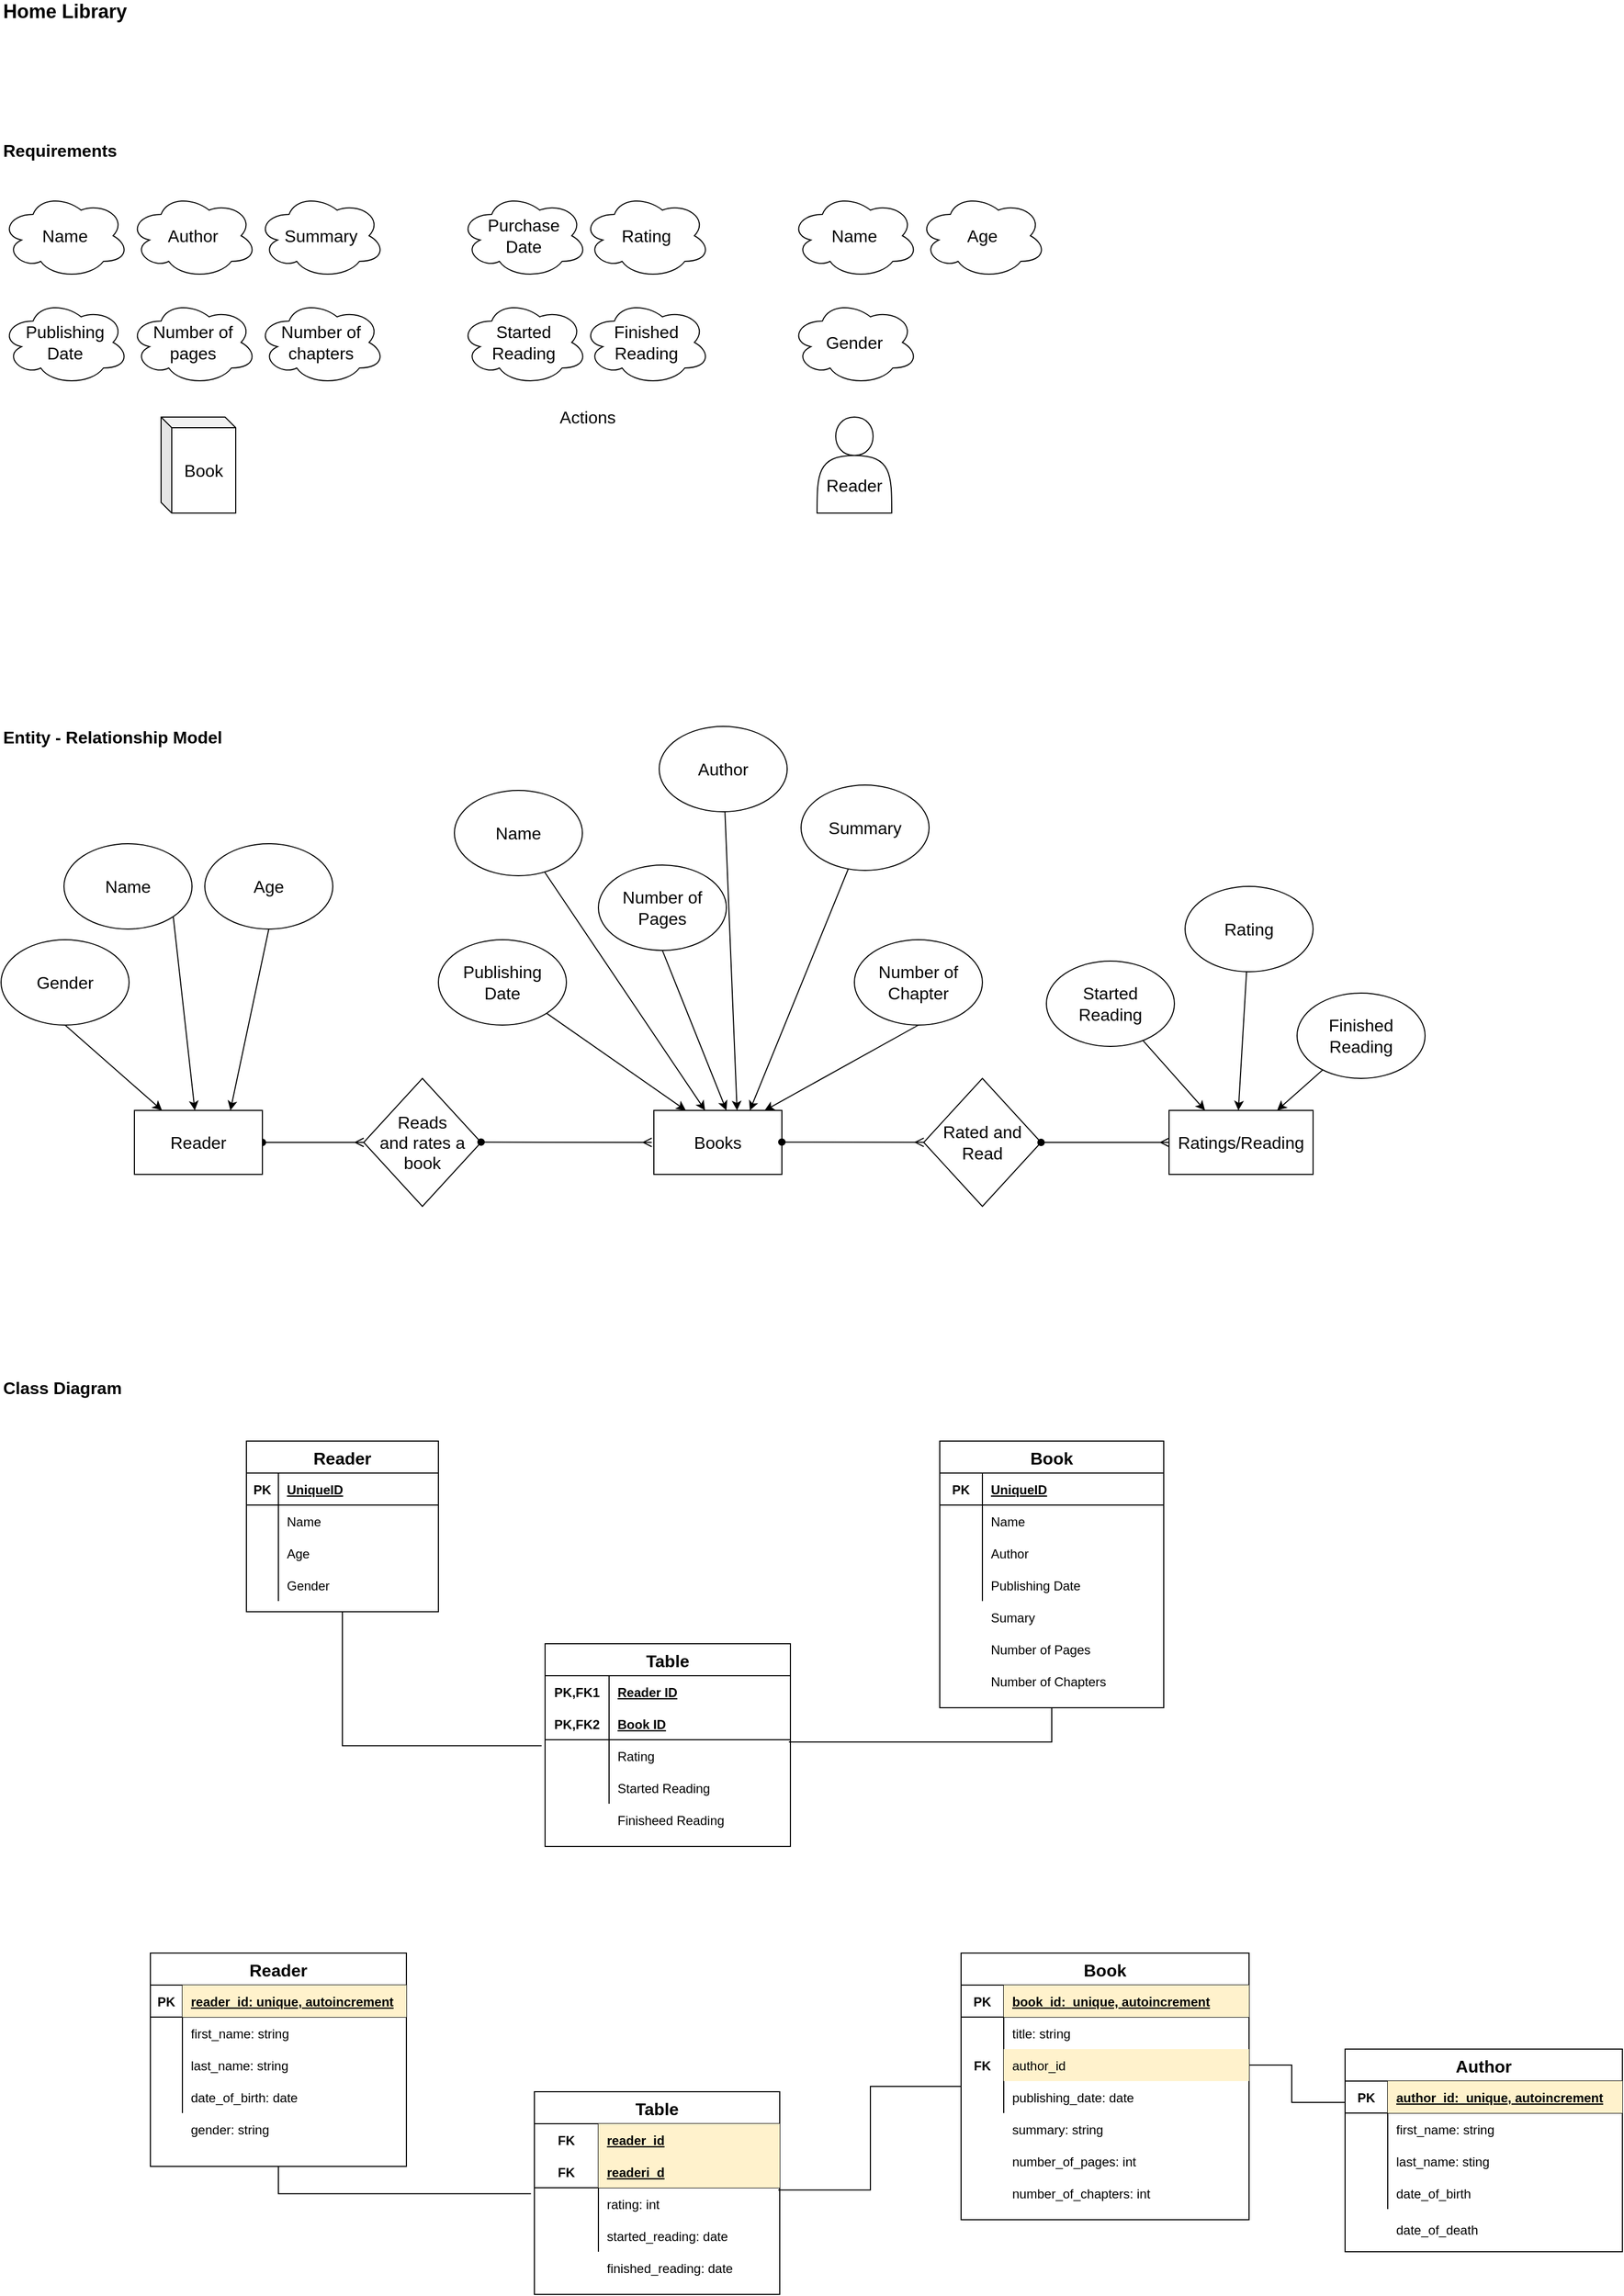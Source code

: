 <mxfile version="13.8.8" type="github">
  <diagram id="lw3_j7wf6DfLCtdXSwcF" name="Page-1">
    <mxGraphModel dx="2062" dy="1122" grid="1" gridSize="10" guides="1" tooltips="1" connect="1" arrows="1" fold="1" page="1" pageScale="1" pageWidth="827" pageHeight="1169" math="0" shadow="0">
      <root>
        <mxCell id="0" />
        <mxCell id="1" parent="0" />
        <mxCell id="b3z_TrKQlpET2KXninBQ-1" value="Requirements" style="text;html=1;strokeColor=none;fillColor=none;align=left;verticalAlign=middle;whiteSpace=wrap;rounded=0;fontSize=16;fontStyle=1" parent="1" vertex="1">
          <mxGeometry x="60" y="160" width="140" height="20" as="geometry" />
        </mxCell>
        <mxCell id="b3z_TrKQlpET2KXninBQ-3" value="Book" style="shape=cube;whiteSpace=wrap;html=1;boundedLbl=1;backgroundOutline=1;darkOpacity=0.05;darkOpacity2=0.1;fontSize=16;size=10;" parent="1" vertex="1">
          <mxGeometry x="210" y="420" width="70" height="90" as="geometry" />
        </mxCell>
        <mxCell id="b3z_TrKQlpET2KXninBQ-4" value="Name" style="ellipse;shape=cloud;whiteSpace=wrap;html=1;fontSize=16;" parent="1" vertex="1">
          <mxGeometry x="800" y="210" width="120" height="80" as="geometry" />
        </mxCell>
        <mxCell id="b3z_TrKQlpET2KXninBQ-5" value="Age" style="ellipse;shape=cloud;whiteSpace=wrap;html=1;fontSize=16;" parent="1" vertex="1">
          <mxGeometry x="920" y="210" width="120" height="80" as="geometry" />
        </mxCell>
        <mxCell id="b3z_TrKQlpET2KXninBQ-6" value="Gender" style="ellipse;shape=cloud;whiteSpace=wrap;html=1;fontSize=16;" parent="1" vertex="1">
          <mxGeometry x="800" y="310" width="120" height="80" as="geometry" />
        </mxCell>
        <mxCell id="b3z_TrKQlpET2KXninBQ-7" value="Name" style="ellipse;shape=cloud;whiteSpace=wrap;html=1;fontSize=16;" parent="1" vertex="1">
          <mxGeometry x="60" y="210" width="120" height="80" as="geometry" />
        </mxCell>
        <mxCell id="b3z_TrKQlpET2KXninBQ-8" value="Author" style="ellipse;shape=cloud;whiteSpace=wrap;html=1;fontSize=16;" parent="1" vertex="1">
          <mxGeometry x="180" y="210" width="120" height="80" as="geometry" />
        </mxCell>
        <mxCell id="b3z_TrKQlpET2KXninBQ-9" value="Summary" style="ellipse;shape=cloud;whiteSpace=wrap;html=1;fontSize=16;" parent="1" vertex="1">
          <mxGeometry x="300" y="210" width="120" height="80" as="geometry" />
        </mxCell>
        <mxCell id="b3z_TrKQlpET2KXninBQ-10" value="Number of pages" style="ellipse;shape=cloud;whiteSpace=wrap;html=1;fontSize=16;" parent="1" vertex="1">
          <mxGeometry x="180" y="310" width="120" height="80" as="geometry" />
        </mxCell>
        <mxCell id="b3z_TrKQlpET2KXninBQ-11" value="Number of chapters" style="ellipse;shape=cloud;whiteSpace=wrap;html=1;fontSize=16;" parent="1" vertex="1">
          <mxGeometry x="300" y="310" width="120" height="80" as="geometry" />
        </mxCell>
        <mxCell id="b3z_TrKQlpET2KXninBQ-12" value="Publishing&lt;br&gt;Date" style="ellipse;shape=cloud;whiteSpace=wrap;html=1;fontSize=16;" parent="1" vertex="1">
          <mxGeometry x="60" y="310" width="120" height="80" as="geometry" />
        </mxCell>
        <mxCell id="b3z_TrKQlpET2KXninBQ-13" value="Purchase&lt;br&gt;Date" style="ellipse;shape=cloud;whiteSpace=wrap;html=1;fontSize=16;" parent="1" vertex="1">
          <mxGeometry x="490" y="210" width="120" height="80" as="geometry" />
        </mxCell>
        <mxCell id="b3z_TrKQlpET2KXninBQ-14" value="Started&lt;br&gt;Reading" style="ellipse;shape=cloud;whiteSpace=wrap;html=1;fontSize=16;" parent="1" vertex="1">
          <mxGeometry x="490" y="310" width="120" height="80" as="geometry" />
        </mxCell>
        <mxCell id="b3z_TrKQlpET2KXninBQ-15" value="Finished&lt;br&gt;Reading" style="ellipse;shape=cloud;whiteSpace=wrap;html=1;fontSize=16;" parent="1" vertex="1">
          <mxGeometry x="605" y="310" width="120" height="80" as="geometry" />
        </mxCell>
        <mxCell id="b3z_TrKQlpET2KXninBQ-16" value="Home Library" style="text;html=1;strokeColor=none;fillColor=none;align=left;verticalAlign=middle;whiteSpace=wrap;rounded=0;fontSize=18;fontStyle=1" parent="1" vertex="1">
          <mxGeometry x="60" y="30" width="150" height="20" as="geometry" />
        </mxCell>
        <mxCell id="b3z_TrKQlpET2KXninBQ-19" value="Rating" style="ellipse;shape=cloud;whiteSpace=wrap;html=1;fontSize=16;" parent="1" vertex="1">
          <mxGeometry x="605" y="210" width="120" height="80" as="geometry" />
        </mxCell>
        <mxCell id="b3z_TrKQlpET2KXninBQ-22" value="&lt;br&gt;&lt;br&gt;Reader" style="shape=actor;whiteSpace=wrap;html=1;fontSize=16;align=center;" parent="1" vertex="1">
          <mxGeometry x="825" y="420" width="70" height="90" as="geometry" />
        </mxCell>
        <mxCell id="b3z_TrKQlpET2KXninBQ-24" value="Actions" style="text;html=1;strokeColor=none;fillColor=none;align=center;verticalAlign=middle;whiteSpace=wrap;rounded=0;fontSize=16;" parent="1" vertex="1">
          <mxGeometry x="590" y="410" width="40" height="20" as="geometry" />
        </mxCell>
        <mxCell id="b3z_TrKQlpET2KXninBQ-25" value="Entity - Relationship Model" style="text;html=1;strokeColor=none;fillColor=none;align=left;verticalAlign=middle;whiteSpace=wrap;rounded=0;fontSize=16;fontStyle=1" parent="1" vertex="1">
          <mxGeometry x="60" y="710" width="220" height="20" as="geometry" />
        </mxCell>
        <mxCell id="b3z_TrKQlpET2KXninBQ-27" value="Books&lt;span style=&quot;color: rgba(0 , 0 , 0 , 0) ; font-family: monospace ; font-size: 0px&quot;&gt;%3CmxGraphModel%3E%3Croot%3E%3CmxCell%20id%3D%220%22%2F%3E%3CmxCell%20id%3D%221%22%20parent%3D%220%22%2F%3E%3CmxCell%20id%3D%222%22%20value%3D%22Requirements%22%20style%3D%22text%3Bhtml%3D1%3BstrokeColor%3Dnone%3BfillColor%3Dnone%3Balign%3Dleft%3BverticalAlign%3Dmiddle%3BwhiteSpace%3Dwrap%3Brounded%3D0%3BfontSize%3D16%3BfontStyle%3D1%22%20vertex%3D%221%22%20parent%3D%221%22%3E%3CmxGeometry%20x%3D%2240%22%20y%3D%2290%22%20width%3D%22140%22%20height%3D%2220%22%20as%3D%22geometry%22%2F%3E%3C%2FmxCell%3E%3C%2Froot%3E%3C%2FmxGraphModel%3E&lt;/span&gt;" style="rounded=0;whiteSpace=wrap;html=1;fontSize=16;align=center;" parent="1" vertex="1">
          <mxGeometry x="672" y="1070" width="120" height="60" as="geometry" />
        </mxCell>
        <mxCell id="b3z_TrKQlpET2KXninBQ-28" value="Ratings/Reading" style="rounded=0;whiteSpace=wrap;html=1;fontSize=16;align=center;" parent="1" vertex="1">
          <mxGeometry x="1155" y="1070" width="135" height="60" as="geometry" />
        </mxCell>
        <mxCell id="b3z_TrKQlpET2KXninBQ-67" style="edgeStyle=none;rounded=0;orthogonalLoop=1;jettySize=auto;html=1;entryX=0;entryY=0.5;entryDx=0;entryDy=0;fontSize=16;startArrow=oval;startFill=1;endArrow=ERmany;endFill=0;" parent="1" source="b3z_TrKQlpET2KXninBQ-29" target="b3z_TrKQlpET2KXninBQ-45" edge="1">
          <mxGeometry relative="1" as="geometry" />
        </mxCell>
        <mxCell id="b3z_TrKQlpET2KXninBQ-29" value="Reader" style="rounded=0;whiteSpace=wrap;html=1;fontSize=16;align=center;" parent="1" vertex="1">
          <mxGeometry x="185" y="1070" width="120" height="60" as="geometry" />
        </mxCell>
        <mxCell id="b3z_TrKQlpET2KXninBQ-60" style="edgeStyle=none;rounded=0;orthogonalLoop=1;jettySize=auto;html=1;fontSize=16;" parent="1" source="b3z_TrKQlpET2KXninBQ-30" edge="1">
          <mxGeometry relative="1" as="geometry">
            <mxPoint x="720" y="1070" as="targetPoint" />
          </mxGeometry>
        </mxCell>
        <mxCell id="b3z_TrKQlpET2KXninBQ-30" value="Name" style="ellipse;whiteSpace=wrap;html=1;fontSize=16;align=center;" parent="1" vertex="1">
          <mxGeometry x="485" y="770" width="120" height="80" as="geometry" />
        </mxCell>
        <mxCell id="b3z_TrKQlpET2KXninBQ-61" style="edgeStyle=none;rounded=0;orthogonalLoop=1;jettySize=auto;html=1;fontSize=16;" parent="1" source="b3z_TrKQlpET2KXninBQ-31" edge="1">
          <mxGeometry relative="1" as="geometry">
            <mxPoint x="750" y="1070" as="targetPoint" />
          </mxGeometry>
        </mxCell>
        <mxCell id="b3z_TrKQlpET2KXninBQ-31" value="Author" style="ellipse;whiteSpace=wrap;html=1;fontSize=16;align=center;" parent="1" vertex="1">
          <mxGeometry x="677" y="710" width="120" height="80" as="geometry" />
        </mxCell>
        <mxCell id="b3z_TrKQlpET2KXninBQ-62" style="edgeStyle=none;rounded=0;orthogonalLoop=1;jettySize=auto;html=1;entryX=0.75;entryY=0;entryDx=0;entryDy=0;fontSize=16;" parent="1" source="b3z_TrKQlpET2KXninBQ-32" target="b3z_TrKQlpET2KXninBQ-27" edge="1">
          <mxGeometry relative="1" as="geometry" />
        </mxCell>
        <mxCell id="b3z_TrKQlpET2KXninBQ-32" value="Summary" style="ellipse;whiteSpace=wrap;html=1;fontSize=16;align=center;" parent="1" vertex="1">
          <mxGeometry x="810" y="765" width="120" height="80" as="geometry" />
        </mxCell>
        <mxCell id="b3z_TrKQlpET2KXninBQ-57" style="edgeStyle=none;rounded=0;orthogonalLoop=1;jettySize=auto;html=1;entryX=0.25;entryY=0;entryDx=0;entryDy=0;fontSize=16;" parent="1" source="b3z_TrKQlpET2KXninBQ-33" target="b3z_TrKQlpET2KXninBQ-27" edge="1">
          <mxGeometry relative="1" as="geometry" />
        </mxCell>
        <mxCell id="b3z_TrKQlpET2KXninBQ-33" value="Publishing&lt;br&gt;Date" style="ellipse;whiteSpace=wrap;html=1;fontSize=16;align=center;" parent="1" vertex="1">
          <mxGeometry x="470" y="910" width="120" height="80" as="geometry" />
        </mxCell>
        <mxCell id="b3z_TrKQlpET2KXninBQ-58" style="edgeStyle=none;rounded=0;orthogonalLoop=1;jettySize=auto;html=1;exitX=0.5;exitY=1;exitDx=0;exitDy=0;fontSize=16;" parent="1" source="b3z_TrKQlpET2KXninBQ-34" edge="1">
          <mxGeometry relative="1" as="geometry">
            <mxPoint x="740" y="1070" as="targetPoint" />
          </mxGeometry>
        </mxCell>
        <mxCell id="b3z_TrKQlpET2KXninBQ-34" value="Number of&lt;br&gt;Pages" style="ellipse;whiteSpace=wrap;html=1;fontSize=16;align=center;" parent="1" vertex="1">
          <mxGeometry x="620" y="840" width="120" height="80" as="geometry" />
        </mxCell>
        <mxCell id="b3z_TrKQlpET2KXninBQ-59" style="edgeStyle=none;rounded=0;orthogonalLoop=1;jettySize=auto;html=1;exitX=0.5;exitY=1;exitDx=0;exitDy=0;entryX=0.865;entryY=0.002;entryDx=0;entryDy=0;fontSize=16;entryPerimeter=0;" parent="1" source="b3z_TrKQlpET2KXninBQ-35" target="b3z_TrKQlpET2KXninBQ-27" edge="1">
          <mxGeometry relative="1" as="geometry" />
        </mxCell>
        <mxCell id="b3z_TrKQlpET2KXninBQ-35" value="Number of&lt;br&gt;Chapter" style="ellipse;whiteSpace=wrap;html=1;fontSize=16;align=center;" parent="1" vertex="1">
          <mxGeometry x="860" y="910" width="120" height="80" as="geometry" />
        </mxCell>
        <mxCell id="b3z_TrKQlpET2KXninBQ-65" style="edgeStyle=none;rounded=0;orthogonalLoop=1;jettySize=auto;html=1;fontSize=16;" parent="1" source="b3z_TrKQlpET2KXninBQ-37" edge="1">
          <mxGeometry relative="1" as="geometry">
            <mxPoint x="1220" y="1070" as="targetPoint" />
          </mxGeometry>
        </mxCell>
        <mxCell id="b3z_TrKQlpET2KXninBQ-37" value="Rating" style="ellipse;whiteSpace=wrap;html=1;fontSize=16;align=center;" parent="1" vertex="1">
          <mxGeometry x="1170" y="860" width="120" height="80" as="geometry" />
        </mxCell>
        <mxCell id="b3z_TrKQlpET2KXninBQ-63" style="edgeStyle=none;rounded=0;orthogonalLoop=1;jettySize=auto;html=1;entryX=0.25;entryY=0;entryDx=0;entryDy=0;fontSize=16;" parent="1" source="b3z_TrKQlpET2KXninBQ-38" target="b3z_TrKQlpET2KXninBQ-28" edge="1">
          <mxGeometry relative="1" as="geometry" />
        </mxCell>
        <mxCell id="b3z_TrKQlpET2KXninBQ-38" value="Started&lt;br&gt;Reading" style="ellipse;whiteSpace=wrap;html=1;fontSize=16;align=center;" parent="1" vertex="1">
          <mxGeometry x="1040" y="930" width="120" height="80" as="geometry" />
        </mxCell>
        <mxCell id="b3z_TrKQlpET2KXninBQ-40" value="Rated and Read" style="rhombus;whiteSpace=wrap;html=1;fontSize=16;align=center;" parent="1" vertex="1">
          <mxGeometry x="925" y="1040" width="110" height="120" as="geometry" />
        </mxCell>
        <mxCell id="b3z_TrKQlpET2KXninBQ-66" style="edgeStyle=none;rounded=0;orthogonalLoop=1;jettySize=auto;html=1;entryX=0.75;entryY=0;entryDx=0;entryDy=0;fontSize=16;" parent="1" source="b3z_TrKQlpET2KXninBQ-41" target="b3z_TrKQlpET2KXninBQ-28" edge="1">
          <mxGeometry relative="1" as="geometry" />
        </mxCell>
        <mxCell id="b3z_TrKQlpET2KXninBQ-41" value="Finished&lt;br&gt;Reading" style="ellipse;whiteSpace=wrap;html=1;fontSize=16;align=center;" parent="1" vertex="1">
          <mxGeometry x="1275" y="960" width="120" height="80" as="geometry" />
        </mxCell>
        <mxCell id="b3z_TrKQlpET2KXninBQ-53" style="rounded=0;orthogonalLoop=1;jettySize=auto;html=1;exitX=1;exitY=1;exitDx=0;exitDy=0;fontSize=16;" parent="1" source="b3z_TrKQlpET2KXninBQ-42" target="b3z_TrKQlpET2KXninBQ-29" edge="1">
          <mxGeometry relative="1" as="geometry" />
        </mxCell>
        <mxCell id="b3z_TrKQlpET2KXninBQ-42" value="Name" style="ellipse;whiteSpace=wrap;html=1;fontSize=16;align=center;" parent="1" vertex="1">
          <mxGeometry x="119" y="820" width="120" height="80" as="geometry" />
        </mxCell>
        <mxCell id="b3z_TrKQlpET2KXninBQ-56" style="edgeStyle=none;rounded=0;orthogonalLoop=1;jettySize=auto;html=1;exitX=0.5;exitY=1;exitDx=0;exitDy=0;entryX=0.75;entryY=0;entryDx=0;entryDy=0;fontSize=16;" parent="1" source="b3z_TrKQlpET2KXninBQ-43" target="b3z_TrKQlpET2KXninBQ-29" edge="1">
          <mxGeometry relative="1" as="geometry" />
        </mxCell>
        <mxCell id="b3z_TrKQlpET2KXninBQ-43" value="Age" style="ellipse;whiteSpace=wrap;html=1;fontSize=16;align=center;" parent="1" vertex="1">
          <mxGeometry x="251" y="820" width="120" height="80" as="geometry" />
        </mxCell>
        <mxCell id="b3z_TrKQlpET2KXninBQ-52" style="rounded=0;orthogonalLoop=1;jettySize=auto;html=1;exitX=0.5;exitY=1;exitDx=0;exitDy=0;fontSize=16;" parent="1" source="b3z_TrKQlpET2KXninBQ-44" target="b3z_TrKQlpET2KXninBQ-29" edge="1">
          <mxGeometry relative="1" as="geometry" />
        </mxCell>
        <mxCell id="b3z_TrKQlpET2KXninBQ-44" value="Gender" style="ellipse;whiteSpace=wrap;html=1;fontSize=16;align=center;" parent="1" vertex="1">
          <mxGeometry x="60" y="910" width="120" height="80" as="geometry" />
        </mxCell>
        <mxCell id="b3z_TrKQlpET2KXninBQ-45" value="Reads&lt;br&gt;and rates a&lt;br&gt;book" style="rhombus;whiteSpace=wrap;html=1;fontSize=16;align=center;" parent="1" vertex="1">
          <mxGeometry x="400" y="1040" width="110" height="120" as="geometry" />
        </mxCell>
        <mxCell id="b3z_TrKQlpET2KXninBQ-68" style="edgeStyle=none;rounded=0;orthogonalLoop=1;jettySize=auto;html=1;fontSize=16;startArrow=oval;startFill=1;endArrow=ERmany;endFill=0;" parent="1" edge="1">
          <mxGeometry relative="1" as="geometry">
            <mxPoint x="510" y="1099.71" as="sourcePoint" />
            <mxPoint x="670" y="1100" as="targetPoint" />
          </mxGeometry>
        </mxCell>
        <mxCell id="b3z_TrKQlpET2KXninBQ-69" style="edgeStyle=none;rounded=0;orthogonalLoop=1;jettySize=auto;html=1;fontSize=16;startArrow=oval;startFill=1;endArrow=ERmany;endFill=0;" parent="1" target="b3z_TrKQlpET2KXninBQ-40" edge="1">
          <mxGeometry relative="1" as="geometry">
            <mxPoint x="792" y="1099.71" as="sourcePoint" />
            <mxPoint x="887" y="1099.71" as="targetPoint" />
          </mxGeometry>
        </mxCell>
        <mxCell id="b3z_TrKQlpET2KXninBQ-70" style="edgeStyle=none;rounded=0;orthogonalLoop=1;jettySize=auto;html=1;fontSize=16;startArrow=oval;startFill=1;endArrow=ERmany;endFill=0;exitX=1;exitY=0.5;exitDx=0;exitDy=0;entryX=0;entryY=0.5;entryDx=0;entryDy=0;" parent="1" source="b3z_TrKQlpET2KXninBQ-40" target="b3z_TrKQlpET2KXninBQ-28" edge="1">
          <mxGeometry relative="1" as="geometry">
            <mxPoint x="802" y="1109.71" as="sourcePoint" />
            <mxPoint x="935.078" y="1109.915" as="targetPoint" />
          </mxGeometry>
        </mxCell>
        <mxCell id="b3z_TrKQlpET2KXninBQ-170" style="edgeStyle=orthogonalEdgeStyle;rounded=0;orthogonalLoop=1;jettySize=auto;html=1;entryX=-0.014;entryY=0.186;entryDx=0;entryDy=0;entryPerimeter=0;startArrow=none;startFill=0;endArrow=none;endFill=0;fontSize=16;" parent="1" source="b3z_TrKQlpET2KXninBQ-113" target="b3z_TrKQlpET2KXninBQ-146" edge="1">
          <mxGeometry relative="1" as="geometry" />
        </mxCell>
        <mxCell id="b3z_TrKQlpET2KXninBQ-113" value="Reader" style="shape=table;startSize=30;container=1;collapsible=1;childLayout=tableLayout;fixedRows=1;rowLines=0;fontStyle=1;align=center;resizeLast=1;fontSize=16;" parent="1" vertex="1">
          <mxGeometry x="290" y="1380" width="180" height="160" as="geometry" />
        </mxCell>
        <mxCell id="b3z_TrKQlpET2KXninBQ-114" value="" style="shape=partialRectangle;collapsible=0;dropTarget=0;pointerEvents=0;fillColor=none;top=0;left=0;bottom=1;right=0;points=[[0,0.5],[1,0.5]];portConstraint=eastwest;" parent="b3z_TrKQlpET2KXninBQ-113" vertex="1">
          <mxGeometry y="30" width="180" height="30" as="geometry" />
        </mxCell>
        <mxCell id="b3z_TrKQlpET2KXninBQ-115" value="PK" style="shape=partialRectangle;connectable=0;fillColor=none;top=0;left=0;bottom=0;right=0;fontStyle=1;overflow=hidden;" parent="b3z_TrKQlpET2KXninBQ-114" vertex="1">
          <mxGeometry width="30" height="30" as="geometry" />
        </mxCell>
        <mxCell id="b3z_TrKQlpET2KXninBQ-116" value="UniqueID" style="shape=partialRectangle;connectable=0;fillColor=none;top=0;left=0;bottom=0;right=0;align=left;spacingLeft=6;fontStyle=5;overflow=hidden;" parent="b3z_TrKQlpET2KXninBQ-114" vertex="1">
          <mxGeometry x="30" width="150" height="30" as="geometry" />
        </mxCell>
        <mxCell id="b3z_TrKQlpET2KXninBQ-117" value="" style="shape=partialRectangle;collapsible=0;dropTarget=0;pointerEvents=0;fillColor=none;top=0;left=0;bottom=0;right=0;points=[[0,0.5],[1,0.5]];portConstraint=eastwest;" parent="b3z_TrKQlpET2KXninBQ-113" vertex="1">
          <mxGeometry y="60" width="180" height="30" as="geometry" />
        </mxCell>
        <mxCell id="b3z_TrKQlpET2KXninBQ-118" value="" style="shape=partialRectangle;connectable=0;fillColor=none;top=0;left=0;bottom=0;right=0;editable=1;overflow=hidden;" parent="b3z_TrKQlpET2KXninBQ-117" vertex="1">
          <mxGeometry width="30" height="30" as="geometry" />
        </mxCell>
        <mxCell id="b3z_TrKQlpET2KXninBQ-119" value="Name" style="shape=partialRectangle;connectable=0;fillColor=none;top=0;left=0;bottom=0;right=0;align=left;spacingLeft=6;overflow=hidden;" parent="b3z_TrKQlpET2KXninBQ-117" vertex="1">
          <mxGeometry x="30" width="150" height="30" as="geometry" />
        </mxCell>
        <mxCell id="b3z_TrKQlpET2KXninBQ-120" value="" style="shape=partialRectangle;collapsible=0;dropTarget=0;pointerEvents=0;fillColor=none;top=0;left=0;bottom=0;right=0;points=[[0,0.5],[1,0.5]];portConstraint=eastwest;" parent="b3z_TrKQlpET2KXninBQ-113" vertex="1">
          <mxGeometry y="90" width="180" height="30" as="geometry" />
        </mxCell>
        <mxCell id="b3z_TrKQlpET2KXninBQ-121" value="" style="shape=partialRectangle;connectable=0;fillColor=none;top=0;left=0;bottom=0;right=0;editable=1;overflow=hidden;" parent="b3z_TrKQlpET2KXninBQ-120" vertex="1">
          <mxGeometry width="30" height="30" as="geometry" />
        </mxCell>
        <mxCell id="b3z_TrKQlpET2KXninBQ-122" value="Age" style="shape=partialRectangle;connectable=0;fillColor=none;top=0;left=0;bottom=0;right=0;align=left;spacingLeft=6;overflow=hidden;" parent="b3z_TrKQlpET2KXninBQ-120" vertex="1">
          <mxGeometry x="30" width="150" height="30" as="geometry" />
        </mxCell>
        <mxCell id="b3z_TrKQlpET2KXninBQ-123" value="" style="shape=partialRectangle;collapsible=0;dropTarget=0;pointerEvents=0;fillColor=none;top=0;left=0;bottom=0;right=0;points=[[0,0.5],[1,0.5]];portConstraint=eastwest;" parent="b3z_TrKQlpET2KXninBQ-113" vertex="1">
          <mxGeometry y="120" width="180" height="30" as="geometry" />
        </mxCell>
        <mxCell id="b3z_TrKQlpET2KXninBQ-124" value="" style="shape=partialRectangle;connectable=0;fillColor=none;top=0;left=0;bottom=0;right=0;editable=1;overflow=hidden;" parent="b3z_TrKQlpET2KXninBQ-123" vertex="1">
          <mxGeometry width="30" height="30" as="geometry" />
        </mxCell>
        <mxCell id="b3z_TrKQlpET2KXninBQ-125" value="Gender" style="shape=partialRectangle;connectable=0;fillColor=none;top=0;left=0;bottom=0;right=0;align=left;spacingLeft=6;overflow=hidden;" parent="b3z_TrKQlpET2KXninBQ-123" vertex="1">
          <mxGeometry x="30" width="150" height="30" as="geometry" />
        </mxCell>
        <mxCell id="b3z_TrKQlpET2KXninBQ-171" style="edgeStyle=orthogonalEdgeStyle;rounded=0;orthogonalLoop=1;jettySize=auto;html=1;entryX=0.994;entryY=0.071;entryDx=0;entryDy=0;entryPerimeter=0;startArrow=none;startFill=0;endArrow=none;endFill=0;fontSize=16;" parent="1" source="b3z_TrKQlpET2KXninBQ-126" target="b3z_TrKQlpET2KXninBQ-146" edge="1">
          <mxGeometry relative="1" as="geometry" />
        </mxCell>
        <mxCell id="b3z_TrKQlpET2KXninBQ-126" value="Book" style="shape=table;startSize=30;container=1;collapsible=1;childLayout=tableLayout;fixedRows=1;rowLines=0;fontStyle=1;align=center;resizeLast=1;fontSize=16;" parent="1" vertex="1">
          <mxGeometry x="940" y="1380" width="210" height="250" as="geometry" />
        </mxCell>
        <mxCell id="b3z_TrKQlpET2KXninBQ-127" value="" style="shape=partialRectangle;collapsible=0;dropTarget=0;pointerEvents=0;fillColor=none;top=0;left=0;bottom=1;right=0;points=[[0,0.5],[1,0.5]];portConstraint=eastwest;" parent="b3z_TrKQlpET2KXninBQ-126" vertex="1">
          <mxGeometry y="30" width="210" height="30" as="geometry" />
        </mxCell>
        <mxCell id="b3z_TrKQlpET2KXninBQ-128" value="PK" style="shape=partialRectangle;connectable=0;fillColor=none;top=0;left=0;bottom=0;right=0;fontStyle=1;overflow=hidden;" parent="b3z_TrKQlpET2KXninBQ-127" vertex="1">
          <mxGeometry width="40" height="30" as="geometry" />
        </mxCell>
        <mxCell id="b3z_TrKQlpET2KXninBQ-129" value="UniqueID" style="shape=partialRectangle;connectable=0;fillColor=none;top=0;left=0;bottom=0;right=0;align=left;spacingLeft=6;fontStyle=5;overflow=hidden;" parent="b3z_TrKQlpET2KXninBQ-127" vertex="1">
          <mxGeometry x="40" width="170" height="30" as="geometry" />
        </mxCell>
        <mxCell id="b3z_TrKQlpET2KXninBQ-130" value="" style="shape=partialRectangle;collapsible=0;dropTarget=0;pointerEvents=0;fillColor=none;top=0;left=0;bottom=0;right=0;points=[[0,0.5],[1,0.5]];portConstraint=eastwest;" parent="b3z_TrKQlpET2KXninBQ-126" vertex="1">
          <mxGeometry y="60" width="210" height="30" as="geometry" />
        </mxCell>
        <mxCell id="b3z_TrKQlpET2KXninBQ-131" value="" style="shape=partialRectangle;connectable=0;fillColor=none;top=0;left=0;bottom=0;right=0;editable=1;overflow=hidden;" parent="b3z_TrKQlpET2KXninBQ-130" vertex="1">
          <mxGeometry width="40" height="30" as="geometry" />
        </mxCell>
        <mxCell id="b3z_TrKQlpET2KXninBQ-132" value="Name" style="shape=partialRectangle;connectable=0;fillColor=none;top=0;left=0;bottom=0;right=0;align=left;spacingLeft=6;overflow=hidden;" parent="b3z_TrKQlpET2KXninBQ-130" vertex="1">
          <mxGeometry x="40" width="170" height="30" as="geometry" />
        </mxCell>
        <mxCell id="b3z_TrKQlpET2KXninBQ-133" value="" style="shape=partialRectangle;collapsible=0;dropTarget=0;pointerEvents=0;fillColor=none;top=0;left=0;bottom=0;right=0;points=[[0,0.5],[1,0.5]];portConstraint=eastwest;" parent="b3z_TrKQlpET2KXninBQ-126" vertex="1">
          <mxGeometry y="90" width="210" height="30" as="geometry" />
        </mxCell>
        <mxCell id="b3z_TrKQlpET2KXninBQ-134" value="" style="shape=partialRectangle;connectable=0;fillColor=none;top=0;left=0;bottom=0;right=0;editable=1;overflow=hidden;" parent="b3z_TrKQlpET2KXninBQ-133" vertex="1">
          <mxGeometry width="40" height="30" as="geometry" />
        </mxCell>
        <mxCell id="b3z_TrKQlpET2KXninBQ-135" value="Author" style="shape=partialRectangle;connectable=0;fillColor=none;top=0;left=0;bottom=0;right=0;align=left;spacingLeft=6;overflow=hidden;" parent="b3z_TrKQlpET2KXninBQ-133" vertex="1">
          <mxGeometry x="40" width="170" height="30" as="geometry" />
        </mxCell>
        <mxCell id="b3z_TrKQlpET2KXninBQ-136" value="" style="shape=partialRectangle;collapsible=0;dropTarget=0;pointerEvents=0;fillColor=none;top=0;left=0;bottom=0;right=0;points=[[0,0.5],[1,0.5]];portConstraint=eastwest;" parent="b3z_TrKQlpET2KXninBQ-126" vertex="1">
          <mxGeometry y="120" width="210" height="30" as="geometry" />
        </mxCell>
        <mxCell id="b3z_TrKQlpET2KXninBQ-137" value="" style="shape=partialRectangle;connectable=0;fillColor=none;top=0;left=0;bottom=0;right=0;editable=1;overflow=hidden;" parent="b3z_TrKQlpET2KXninBQ-136" vertex="1">
          <mxGeometry width="40" height="30" as="geometry" />
        </mxCell>
        <mxCell id="b3z_TrKQlpET2KXninBQ-138" value="Publishing Date" style="shape=partialRectangle;connectable=0;fillColor=none;top=0;left=0;bottom=0;right=0;align=left;spacingLeft=6;overflow=hidden;" parent="b3z_TrKQlpET2KXninBQ-136" vertex="1">
          <mxGeometry x="40" width="170" height="30" as="geometry" />
        </mxCell>
        <mxCell id="b3z_TrKQlpET2KXninBQ-139" value="Table" style="shape=table;startSize=30;container=1;collapsible=1;childLayout=tableLayout;fixedRows=1;rowLines=0;fontStyle=1;align=center;resizeLast=1;fontSize=16;" parent="1" vertex="1">
          <mxGeometry x="570" y="1570" width="230" height="190" as="geometry" />
        </mxCell>
        <mxCell id="b3z_TrKQlpET2KXninBQ-140" value="" style="shape=partialRectangle;collapsible=0;dropTarget=0;pointerEvents=0;fillColor=none;top=0;left=0;bottom=0;right=0;points=[[0,0.5],[1,0.5]];portConstraint=eastwest;" parent="b3z_TrKQlpET2KXninBQ-139" vertex="1">
          <mxGeometry y="30" width="230" height="30" as="geometry" />
        </mxCell>
        <mxCell id="b3z_TrKQlpET2KXninBQ-141" value="PK,FK1" style="shape=partialRectangle;connectable=0;fillColor=none;top=0;left=0;bottom=0;right=0;fontStyle=1;overflow=hidden;" parent="b3z_TrKQlpET2KXninBQ-140" vertex="1">
          <mxGeometry width="60" height="30" as="geometry" />
        </mxCell>
        <mxCell id="b3z_TrKQlpET2KXninBQ-142" value="Reader ID" style="shape=partialRectangle;connectable=0;fillColor=none;top=0;left=0;bottom=0;right=0;align=left;spacingLeft=6;fontStyle=5;overflow=hidden;" parent="b3z_TrKQlpET2KXninBQ-140" vertex="1">
          <mxGeometry x="60" width="170" height="30" as="geometry" />
        </mxCell>
        <mxCell id="b3z_TrKQlpET2KXninBQ-143" value="" style="shape=partialRectangle;collapsible=0;dropTarget=0;pointerEvents=0;fillColor=none;top=0;left=0;bottom=1;right=0;points=[[0,0.5],[1,0.5]];portConstraint=eastwest;" parent="b3z_TrKQlpET2KXninBQ-139" vertex="1">
          <mxGeometry y="60" width="230" height="30" as="geometry" />
        </mxCell>
        <mxCell id="b3z_TrKQlpET2KXninBQ-144" value="PK,FK2" style="shape=partialRectangle;connectable=0;fillColor=none;top=0;left=0;bottom=0;right=0;fontStyle=1;overflow=hidden;" parent="b3z_TrKQlpET2KXninBQ-143" vertex="1">
          <mxGeometry width="60" height="30" as="geometry" />
        </mxCell>
        <mxCell id="b3z_TrKQlpET2KXninBQ-145" value="Book ID" style="shape=partialRectangle;connectable=0;fillColor=none;top=0;left=0;bottom=0;right=0;align=left;spacingLeft=6;fontStyle=5;overflow=hidden;" parent="b3z_TrKQlpET2KXninBQ-143" vertex="1">
          <mxGeometry x="60" width="170" height="30" as="geometry" />
        </mxCell>
        <mxCell id="b3z_TrKQlpET2KXninBQ-146" value="" style="shape=partialRectangle;collapsible=0;dropTarget=0;pointerEvents=0;fillColor=none;top=0;left=0;bottom=0;right=0;points=[[0,0.5],[1,0.5]];portConstraint=eastwest;" parent="b3z_TrKQlpET2KXninBQ-139" vertex="1">
          <mxGeometry y="90" width="230" height="30" as="geometry" />
        </mxCell>
        <mxCell id="b3z_TrKQlpET2KXninBQ-147" value="" style="shape=partialRectangle;connectable=0;fillColor=none;top=0;left=0;bottom=0;right=0;editable=1;overflow=hidden;" parent="b3z_TrKQlpET2KXninBQ-146" vertex="1">
          <mxGeometry width="60" height="30" as="geometry" />
        </mxCell>
        <mxCell id="b3z_TrKQlpET2KXninBQ-148" value="Rating" style="shape=partialRectangle;connectable=0;fillColor=none;top=0;left=0;bottom=0;right=0;align=left;spacingLeft=6;overflow=hidden;" parent="b3z_TrKQlpET2KXninBQ-146" vertex="1">
          <mxGeometry x="60" width="170" height="30" as="geometry" />
        </mxCell>
        <mxCell id="b3z_TrKQlpET2KXninBQ-149" value="" style="shape=partialRectangle;collapsible=0;dropTarget=0;pointerEvents=0;fillColor=none;top=0;left=0;bottom=0;right=0;points=[[0,0.5],[1,0.5]];portConstraint=eastwest;" parent="b3z_TrKQlpET2KXninBQ-139" vertex="1">
          <mxGeometry y="120" width="230" height="30" as="geometry" />
        </mxCell>
        <mxCell id="b3z_TrKQlpET2KXninBQ-150" value="" style="shape=partialRectangle;connectable=0;fillColor=none;top=0;left=0;bottom=0;right=0;editable=1;overflow=hidden;" parent="b3z_TrKQlpET2KXninBQ-149" vertex="1">
          <mxGeometry width="60" height="30" as="geometry" />
        </mxCell>
        <mxCell id="b3z_TrKQlpET2KXninBQ-151" value="Started Reading" style="shape=partialRectangle;connectable=0;fillColor=none;top=0;left=0;bottom=0;right=0;align=left;spacingLeft=6;overflow=hidden;" parent="b3z_TrKQlpET2KXninBQ-149" vertex="1">
          <mxGeometry x="60" width="170" height="30" as="geometry" />
        </mxCell>
        <mxCell id="b3z_TrKQlpET2KXninBQ-165" value="Sumary" style="shape=partialRectangle;connectable=0;fillColor=none;top=0;left=0;bottom=0;right=0;align=left;spacingLeft=6;overflow=hidden;" parent="1" vertex="1">
          <mxGeometry x="980" y="1530" width="140" height="30" as="geometry" />
        </mxCell>
        <mxCell id="b3z_TrKQlpET2KXninBQ-166" value="Number of Pages" style="shape=partialRectangle;connectable=0;fillColor=none;top=0;left=0;bottom=0;right=0;align=left;spacingLeft=6;overflow=hidden;" parent="1" vertex="1">
          <mxGeometry x="980" y="1560" width="140" height="30" as="geometry" />
        </mxCell>
        <mxCell id="b3z_TrKQlpET2KXninBQ-167" value="Number of Chapters" style="shape=partialRectangle;connectable=0;fillColor=none;top=0;left=0;bottom=0;right=0;align=left;spacingLeft=6;overflow=hidden;" parent="1" vertex="1">
          <mxGeometry x="980" y="1590" width="140" height="30" as="geometry" />
        </mxCell>
        <mxCell id="b3z_TrKQlpET2KXninBQ-168" value="Finisheed Reading" style="shape=partialRectangle;connectable=0;fillColor=none;top=0;left=0;bottom=0;right=0;align=left;spacingLeft=6;overflow=hidden;" parent="1" vertex="1">
          <mxGeometry x="630" y="1720" width="170" height="30" as="geometry" />
        </mxCell>
        <mxCell id="b3z_TrKQlpET2KXninBQ-172" value="Class Diagram" style="text;html=1;strokeColor=none;fillColor=none;align=left;verticalAlign=middle;whiteSpace=wrap;rounded=0;fontSize=16;fontStyle=1" parent="1" vertex="1">
          <mxGeometry x="60" y="1320" width="220" height="20" as="geometry" />
        </mxCell>
        <mxCell id="b3z_TrKQlpET2KXninBQ-174" style="edgeStyle=orthogonalEdgeStyle;rounded=0;orthogonalLoop=1;jettySize=auto;html=1;entryX=-0.014;entryY=0.186;entryDx=0;entryDy=0;entryPerimeter=0;startArrow=none;startFill=0;endArrow=none;endFill=0;fontSize=16;" parent="1" source="b3z_TrKQlpET2KXninBQ-175" target="b3z_TrKQlpET2KXninBQ-209" edge="1">
          <mxGeometry relative="1" as="geometry" />
        </mxCell>
        <mxCell id="b3z_TrKQlpET2KXninBQ-175" value="Reader" style="shape=table;startSize=30;container=1;collapsible=1;childLayout=tableLayout;fixedRows=1;rowLines=0;fontStyle=1;align=center;resizeLast=1;fontSize=16;" parent="1" vertex="1">
          <mxGeometry x="200" y="1860" width="240" height="200" as="geometry" />
        </mxCell>
        <mxCell id="b3z_TrKQlpET2KXninBQ-176" value="" style="shape=partialRectangle;collapsible=0;dropTarget=0;pointerEvents=0;fillColor=none;top=0;left=0;bottom=1;right=0;points=[[0,0.5],[1,0.5]];portConstraint=eastwest;" parent="b3z_TrKQlpET2KXninBQ-175" vertex="1">
          <mxGeometry y="30" width="240" height="30" as="geometry" />
        </mxCell>
        <mxCell id="b3z_TrKQlpET2KXninBQ-177" value="PK" style="shape=partialRectangle;connectable=0;fillColor=none;top=0;left=0;bottom=0;right=0;fontStyle=1;overflow=hidden;" parent="b3z_TrKQlpET2KXninBQ-176" vertex="1">
          <mxGeometry width="30" height="30" as="geometry" />
        </mxCell>
        <mxCell id="b3z_TrKQlpET2KXninBQ-178" value="reader_id: unique, autoincrement" style="shape=partialRectangle;connectable=0;fillColor=#fff2cc;top=0;left=0;bottom=0;right=0;align=left;spacingLeft=6;fontStyle=5;overflow=hidden;strokeColor=#d6b656;" parent="b3z_TrKQlpET2KXninBQ-176" vertex="1">
          <mxGeometry x="30" width="210" height="30" as="geometry" />
        </mxCell>
        <mxCell id="b3z_TrKQlpET2KXninBQ-179" value="" style="shape=partialRectangle;collapsible=0;dropTarget=0;pointerEvents=0;fillColor=none;top=0;left=0;bottom=0;right=0;points=[[0,0.5],[1,0.5]];portConstraint=eastwest;" parent="b3z_TrKQlpET2KXninBQ-175" vertex="1">
          <mxGeometry y="60" width="240" height="30" as="geometry" />
        </mxCell>
        <mxCell id="b3z_TrKQlpET2KXninBQ-180" value="" style="shape=partialRectangle;connectable=0;fillColor=none;top=0;left=0;bottom=0;right=0;editable=1;overflow=hidden;" parent="b3z_TrKQlpET2KXninBQ-179" vertex="1">
          <mxGeometry width="30" height="30" as="geometry" />
        </mxCell>
        <mxCell id="b3z_TrKQlpET2KXninBQ-181" value="first_name: string" style="shape=partialRectangle;connectable=0;fillColor=none;top=0;left=0;bottom=0;right=0;align=left;spacingLeft=6;overflow=hidden;" parent="b3z_TrKQlpET2KXninBQ-179" vertex="1">
          <mxGeometry x="30" width="210" height="30" as="geometry" />
        </mxCell>
        <mxCell id="b3z_TrKQlpET2KXninBQ-182" value="" style="shape=partialRectangle;collapsible=0;dropTarget=0;pointerEvents=0;fillColor=none;top=0;left=0;bottom=0;right=0;points=[[0,0.5],[1,0.5]];portConstraint=eastwest;" parent="b3z_TrKQlpET2KXninBQ-175" vertex="1">
          <mxGeometry y="90" width="240" height="30" as="geometry" />
        </mxCell>
        <mxCell id="b3z_TrKQlpET2KXninBQ-183" value="" style="shape=partialRectangle;connectable=0;fillColor=none;top=0;left=0;bottom=0;right=0;editable=1;overflow=hidden;" parent="b3z_TrKQlpET2KXninBQ-182" vertex="1">
          <mxGeometry width="30" height="30" as="geometry" />
        </mxCell>
        <mxCell id="b3z_TrKQlpET2KXninBQ-184" value="last_name: string" style="shape=partialRectangle;connectable=0;fillColor=none;top=0;left=0;bottom=0;right=0;align=left;spacingLeft=6;overflow=hidden;" parent="b3z_TrKQlpET2KXninBQ-182" vertex="1">
          <mxGeometry x="30" width="210" height="30" as="geometry" />
        </mxCell>
        <mxCell id="b3z_TrKQlpET2KXninBQ-185" value="" style="shape=partialRectangle;collapsible=0;dropTarget=0;pointerEvents=0;fillColor=none;top=0;left=0;bottom=0;right=0;points=[[0,0.5],[1,0.5]];portConstraint=eastwest;" parent="b3z_TrKQlpET2KXninBQ-175" vertex="1">
          <mxGeometry y="120" width="240" height="30" as="geometry" />
        </mxCell>
        <mxCell id="b3z_TrKQlpET2KXninBQ-186" value="" style="shape=partialRectangle;connectable=0;fillColor=none;top=0;left=0;bottom=0;right=0;editable=1;overflow=hidden;" parent="b3z_TrKQlpET2KXninBQ-185" vertex="1">
          <mxGeometry width="30" height="30" as="geometry" />
        </mxCell>
        <mxCell id="b3z_TrKQlpET2KXninBQ-187" value="date_of_birth: date" style="shape=partialRectangle;connectable=0;fillColor=none;top=0;left=0;bottom=0;right=0;align=left;spacingLeft=6;overflow=hidden;" parent="b3z_TrKQlpET2KXninBQ-185" vertex="1">
          <mxGeometry x="30" width="210" height="30" as="geometry" />
        </mxCell>
        <mxCell id="b3z_TrKQlpET2KXninBQ-188" style="edgeStyle=orthogonalEdgeStyle;rounded=0;orthogonalLoop=1;jettySize=auto;html=1;entryX=0.994;entryY=0.071;entryDx=0;entryDy=0;entryPerimeter=0;startArrow=none;startFill=0;endArrow=none;endFill=0;fontSize=16;" parent="1" source="b3z_TrKQlpET2KXninBQ-189" target="b3z_TrKQlpET2KXninBQ-209" edge="1">
          <mxGeometry relative="1" as="geometry" />
        </mxCell>
        <mxCell id="b3z_TrKQlpET2KXninBQ-189" value="Book" style="shape=table;startSize=30;container=1;collapsible=1;childLayout=tableLayout;fixedRows=1;rowLines=0;fontStyle=1;align=center;resizeLast=1;fontSize=16;" parent="1" vertex="1">
          <mxGeometry x="960" y="1860" width="270" height="250" as="geometry" />
        </mxCell>
        <mxCell id="b3z_TrKQlpET2KXninBQ-190" value="" style="shape=partialRectangle;collapsible=0;dropTarget=0;pointerEvents=0;fillColor=none;top=0;left=0;bottom=1;right=0;points=[[0,0.5],[1,0.5]];portConstraint=eastwest;" parent="b3z_TrKQlpET2KXninBQ-189" vertex="1">
          <mxGeometry y="30" width="270" height="30" as="geometry" />
        </mxCell>
        <mxCell id="b3z_TrKQlpET2KXninBQ-191" value="PK" style="shape=partialRectangle;connectable=0;fillColor=none;top=0;left=0;bottom=0;right=0;fontStyle=1;overflow=hidden;" parent="b3z_TrKQlpET2KXninBQ-190" vertex="1">
          <mxGeometry width="40" height="30" as="geometry" />
        </mxCell>
        <mxCell id="b3z_TrKQlpET2KXninBQ-192" value="book_id:  unique, autoincrement" style="shape=partialRectangle;connectable=0;fillColor=#fff2cc;top=0;left=0;bottom=0;right=0;align=left;spacingLeft=6;fontStyle=5;overflow=hidden;strokeColor=#d6b656;" parent="b3z_TrKQlpET2KXninBQ-190" vertex="1">
          <mxGeometry x="40" width="230" height="30" as="geometry" />
        </mxCell>
        <mxCell id="b3z_TrKQlpET2KXninBQ-193" value="" style="shape=partialRectangle;collapsible=0;dropTarget=0;pointerEvents=0;fillColor=none;top=0;left=0;bottom=0;right=0;points=[[0,0.5],[1,0.5]];portConstraint=eastwest;" parent="b3z_TrKQlpET2KXninBQ-189" vertex="1">
          <mxGeometry y="60" width="270" height="30" as="geometry" />
        </mxCell>
        <mxCell id="b3z_TrKQlpET2KXninBQ-194" value="" style="shape=partialRectangle;connectable=0;fillColor=none;top=0;left=0;bottom=0;right=0;editable=1;overflow=hidden;" parent="b3z_TrKQlpET2KXninBQ-193" vertex="1">
          <mxGeometry width="40" height="30" as="geometry" />
        </mxCell>
        <mxCell id="b3z_TrKQlpET2KXninBQ-195" value="title: string" style="shape=partialRectangle;connectable=0;fillColor=none;top=0;left=0;bottom=0;right=0;align=left;spacingLeft=6;overflow=hidden;" parent="b3z_TrKQlpET2KXninBQ-193" vertex="1">
          <mxGeometry x="40" width="230" height="30" as="geometry" />
        </mxCell>
        <mxCell id="b3z_TrKQlpET2KXninBQ-196" value="" style="shape=partialRectangle;collapsible=0;dropTarget=0;pointerEvents=0;fillColor=none;top=0;left=0;bottom=0;right=0;points=[[0,0.5],[1,0.5]];portConstraint=eastwest;" parent="b3z_TrKQlpET2KXninBQ-189" vertex="1">
          <mxGeometry y="90" width="270" height="30" as="geometry" />
        </mxCell>
        <mxCell id="b3z_TrKQlpET2KXninBQ-197" value="" style="shape=partialRectangle;connectable=0;fillColor=none;top=0;left=0;bottom=0;right=0;editable=1;overflow=hidden;" parent="b3z_TrKQlpET2KXninBQ-196" vertex="1">
          <mxGeometry width="40" height="30" as="geometry" />
        </mxCell>
        <mxCell id="b3z_TrKQlpET2KXninBQ-198" value="author_id" style="shape=partialRectangle;connectable=0;fillColor=#fff2cc;top=0;left=0;bottom=0;right=0;align=left;spacingLeft=6;overflow=hidden;strokeColor=#d6b656;" parent="b3z_TrKQlpET2KXninBQ-196" vertex="1">
          <mxGeometry x="40" width="230" height="30" as="geometry" />
        </mxCell>
        <mxCell id="b3z_TrKQlpET2KXninBQ-199" value="" style="shape=partialRectangle;collapsible=0;dropTarget=0;pointerEvents=0;fillColor=none;top=0;left=0;bottom=0;right=0;points=[[0,0.5],[1,0.5]];portConstraint=eastwest;" parent="b3z_TrKQlpET2KXninBQ-189" vertex="1">
          <mxGeometry y="120" width="270" height="30" as="geometry" />
        </mxCell>
        <mxCell id="b3z_TrKQlpET2KXninBQ-200" value="" style="shape=partialRectangle;connectable=0;fillColor=none;top=0;left=0;bottom=0;right=0;editable=1;overflow=hidden;" parent="b3z_TrKQlpET2KXninBQ-199" vertex="1">
          <mxGeometry width="40" height="30" as="geometry" />
        </mxCell>
        <mxCell id="b3z_TrKQlpET2KXninBQ-201" value="publishing_date: date" style="shape=partialRectangle;connectable=0;fillColor=none;top=0;left=0;bottom=0;right=0;align=left;spacingLeft=6;overflow=hidden;" parent="b3z_TrKQlpET2KXninBQ-199" vertex="1">
          <mxGeometry x="40" width="230" height="30" as="geometry" />
        </mxCell>
        <mxCell id="b3z_TrKQlpET2KXninBQ-202" value="Table" style="shape=table;startSize=30;container=1;collapsible=1;childLayout=tableLayout;fixedRows=1;rowLines=0;fontStyle=1;align=center;resizeLast=1;fontSize=16;" parent="1" vertex="1">
          <mxGeometry x="560" y="1990" width="230" height="190" as="geometry" />
        </mxCell>
        <mxCell id="b3z_TrKQlpET2KXninBQ-203" value="" style="shape=partialRectangle;collapsible=0;dropTarget=0;pointerEvents=0;fillColor=none;top=0;left=0;bottom=0;right=0;points=[[0,0.5],[1,0.5]];portConstraint=eastwest;" parent="b3z_TrKQlpET2KXninBQ-202" vertex="1">
          <mxGeometry y="30" width="230" height="30" as="geometry" />
        </mxCell>
        <mxCell id="b3z_TrKQlpET2KXninBQ-204" value="FK" style="shape=partialRectangle;connectable=0;fillColor=none;top=0;left=0;bottom=0;right=0;fontStyle=1;overflow=hidden;" parent="b3z_TrKQlpET2KXninBQ-203" vertex="1">
          <mxGeometry width="60" height="30" as="geometry" />
        </mxCell>
        <mxCell id="b3z_TrKQlpET2KXninBQ-205" value="reader_id" style="shape=partialRectangle;connectable=0;fillColor=#fff2cc;top=0;left=0;bottom=0;right=0;align=left;spacingLeft=6;fontStyle=5;overflow=hidden;strokeColor=#d6b656;" parent="b3z_TrKQlpET2KXninBQ-203" vertex="1">
          <mxGeometry x="60" width="170" height="30" as="geometry" />
        </mxCell>
        <mxCell id="b3z_TrKQlpET2KXninBQ-206" value="" style="shape=partialRectangle;collapsible=0;dropTarget=0;pointerEvents=0;fillColor=none;top=0;left=0;bottom=1;right=0;points=[[0,0.5],[1,0.5]];portConstraint=eastwest;" parent="b3z_TrKQlpET2KXninBQ-202" vertex="1">
          <mxGeometry y="60" width="230" height="30" as="geometry" />
        </mxCell>
        <mxCell id="b3z_TrKQlpET2KXninBQ-207" value="FK" style="shape=partialRectangle;connectable=0;fillColor=none;top=0;left=0;bottom=0;right=0;fontStyle=1;overflow=hidden;" parent="b3z_TrKQlpET2KXninBQ-206" vertex="1">
          <mxGeometry width="60" height="30" as="geometry" />
        </mxCell>
        <mxCell id="b3z_TrKQlpET2KXninBQ-208" value="readeri_d" style="shape=partialRectangle;connectable=0;fillColor=#fff2cc;top=0;left=0;bottom=0;right=0;align=left;spacingLeft=6;fontStyle=5;overflow=hidden;strokeColor=#d6b656;" parent="b3z_TrKQlpET2KXninBQ-206" vertex="1">
          <mxGeometry x="60" width="170" height="30" as="geometry" />
        </mxCell>
        <mxCell id="b3z_TrKQlpET2KXninBQ-209" value="" style="shape=partialRectangle;collapsible=0;dropTarget=0;pointerEvents=0;fillColor=none;top=0;left=0;bottom=0;right=0;points=[[0,0.5],[1,0.5]];portConstraint=eastwest;" parent="b3z_TrKQlpET2KXninBQ-202" vertex="1">
          <mxGeometry y="90" width="230" height="30" as="geometry" />
        </mxCell>
        <mxCell id="b3z_TrKQlpET2KXninBQ-210" value="" style="shape=partialRectangle;connectable=0;fillColor=none;top=0;left=0;bottom=0;right=0;editable=1;overflow=hidden;" parent="b3z_TrKQlpET2KXninBQ-209" vertex="1">
          <mxGeometry width="60" height="30" as="geometry" />
        </mxCell>
        <mxCell id="b3z_TrKQlpET2KXninBQ-211" value="rating: int" style="shape=partialRectangle;connectable=0;fillColor=none;top=0;left=0;bottom=0;right=0;align=left;spacingLeft=6;overflow=hidden;" parent="b3z_TrKQlpET2KXninBQ-209" vertex="1">
          <mxGeometry x="60" width="170" height="30" as="geometry" />
        </mxCell>
        <mxCell id="b3z_TrKQlpET2KXninBQ-212" value="" style="shape=partialRectangle;collapsible=0;dropTarget=0;pointerEvents=0;fillColor=none;top=0;left=0;bottom=0;right=0;points=[[0,0.5],[1,0.5]];portConstraint=eastwest;" parent="b3z_TrKQlpET2KXninBQ-202" vertex="1">
          <mxGeometry y="120" width="230" height="30" as="geometry" />
        </mxCell>
        <mxCell id="b3z_TrKQlpET2KXninBQ-213" value="" style="shape=partialRectangle;connectable=0;fillColor=none;top=0;left=0;bottom=0;right=0;editable=1;overflow=hidden;" parent="b3z_TrKQlpET2KXninBQ-212" vertex="1">
          <mxGeometry width="60" height="30" as="geometry" />
        </mxCell>
        <mxCell id="b3z_TrKQlpET2KXninBQ-214" value="started_reading: date" style="shape=partialRectangle;connectable=0;fillColor=none;top=0;left=0;bottom=0;right=0;align=left;spacingLeft=6;overflow=hidden;" parent="b3z_TrKQlpET2KXninBQ-212" vertex="1">
          <mxGeometry x="60" width="170" height="30" as="geometry" />
        </mxCell>
        <mxCell id="b3z_TrKQlpET2KXninBQ-215" value="summary: string" style="shape=partialRectangle;connectable=0;fillColor=none;top=0;left=0;bottom=0;right=0;align=left;spacingLeft=6;overflow=hidden;" parent="1" vertex="1">
          <mxGeometry x="1000" y="2010" width="140" height="30" as="geometry" />
        </mxCell>
        <mxCell id="b3z_TrKQlpET2KXninBQ-216" value="number_of_pages: int" style="shape=partialRectangle;connectable=0;fillColor=none;top=0;left=0;bottom=0;right=0;align=left;spacingLeft=6;overflow=hidden;" parent="1" vertex="1">
          <mxGeometry x="1000" y="2040" width="140" height="30" as="geometry" />
        </mxCell>
        <mxCell id="b3z_TrKQlpET2KXninBQ-217" value="number_of_chapters: int" style="shape=partialRectangle;connectable=0;fillColor=none;top=0;left=0;bottom=0;right=0;align=left;spacingLeft=6;overflow=hidden;" parent="1" vertex="1">
          <mxGeometry x="1000" y="2070" width="140" height="30" as="geometry" />
        </mxCell>
        <mxCell id="b3z_TrKQlpET2KXninBQ-218" value="finished_reading: date" style="shape=partialRectangle;connectable=0;fillColor=none;top=0;left=0;bottom=0;right=0;align=left;spacingLeft=6;overflow=hidden;" parent="1" vertex="1">
          <mxGeometry x="620" y="2140" width="170" height="30" as="geometry" />
        </mxCell>
        <mxCell id="b3z_TrKQlpET2KXninBQ-219" value="gender: string" style="shape=partialRectangle;connectable=0;fillColor=none;top=0;left=0;bottom=0;right=0;align=left;spacingLeft=6;overflow=hidden;" parent="1" vertex="1">
          <mxGeometry x="230" y="2010" width="150" height="30" as="geometry" />
        </mxCell>
        <mxCell id="b3z_TrKQlpET2KXninBQ-221" value="FK" style="shape=partialRectangle;connectable=0;fillColor=none;top=0;left=0;bottom=0;right=0;fontStyle=1;overflow=hidden;" parent="1" vertex="1">
          <mxGeometry x="960" y="1950" width="40" height="30" as="geometry" />
        </mxCell>
        <mxCell id="b3z_TrKQlpET2KXninBQ-222" value="Author" style="shape=table;startSize=30;container=1;collapsible=1;childLayout=tableLayout;fixedRows=1;rowLines=0;fontStyle=1;align=center;resizeLast=1;fontSize=16;" parent="1" vertex="1">
          <mxGeometry x="1320" y="1950" width="260" height="190" as="geometry" />
        </mxCell>
        <mxCell id="b3z_TrKQlpET2KXninBQ-223" value="" style="shape=partialRectangle;collapsible=0;dropTarget=0;pointerEvents=0;fillColor=none;top=0;left=0;bottom=1;right=0;points=[[0,0.5],[1,0.5]];portConstraint=eastwest;" parent="b3z_TrKQlpET2KXninBQ-222" vertex="1">
          <mxGeometry y="30" width="260" height="30" as="geometry" />
        </mxCell>
        <mxCell id="b3z_TrKQlpET2KXninBQ-224" value="PK" style="shape=partialRectangle;connectable=0;fillColor=none;top=0;left=0;bottom=0;right=0;fontStyle=1;overflow=hidden;" parent="b3z_TrKQlpET2KXninBQ-223" vertex="1">
          <mxGeometry width="40" height="30" as="geometry" />
        </mxCell>
        <mxCell id="b3z_TrKQlpET2KXninBQ-225" value="author_id:  unique, autoincrement" style="shape=partialRectangle;connectable=0;fillColor=#fff2cc;top=0;left=0;bottom=0;right=0;align=left;spacingLeft=6;fontStyle=5;overflow=hidden;strokeColor=#d6b656;" parent="b3z_TrKQlpET2KXninBQ-223" vertex="1">
          <mxGeometry x="40" width="220" height="30" as="geometry" />
        </mxCell>
        <mxCell id="b3z_TrKQlpET2KXninBQ-226" value="" style="shape=partialRectangle;collapsible=0;dropTarget=0;pointerEvents=0;fillColor=none;top=0;left=0;bottom=0;right=0;points=[[0,0.5],[1,0.5]];portConstraint=eastwest;" parent="b3z_TrKQlpET2KXninBQ-222" vertex="1">
          <mxGeometry y="60" width="260" height="30" as="geometry" />
        </mxCell>
        <mxCell id="b3z_TrKQlpET2KXninBQ-227" value="" style="shape=partialRectangle;connectable=0;fillColor=none;top=0;left=0;bottom=0;right=0;editable=1;overflow=hidden;" parent="b3z_TrKQlpET2KXninBQ-226" vertex="1">
          <mxGeometry width="40" height="30" as="geometry" />
        </mxCell>
        <mxCell id="b3z_TrKQlpET2KXninBQ-228" value="first_name: string" style="shape=partialRectangle;connectable=0;fillColor=none;top=0;left=0;bottom=0;right=0;align=left;spacingLeft=6;overflow=hidden;" parent="b3z_TrKQlpET2KXninBQ-226" vertex="1">
          <mxGeometry x="40" width="220" height="30" as="geometry" />
        </mxCell>
        <mxCell id="b3z_TrKQlpET2KXninBQ-229" value="" style="shape=partialRectangle;collapsible=0;dropTarget=0;pointerEvents=0;fillColor=none;top=0;left=0;bottom=0;right=0;points=[[0,0.5],[1,0.5]];portConstraint=eastwest;" parent="b3z_TrKQlpET2KXninBQ-222" vertex="1">
          <mxGeometry y="90" width="260" height="30" as="geometry" />
        </mxCell>
        <mxCell id="b3z_TrKQlpET2KXninBQ-230" value="" style="shape=partialRectangle;connectable=0;fillColor=none;top=0;left=0;bottom=0;right=0;editable=1;overflow=hidden;" parent="b3z_TrKQlpET2KXninBQ-229" vertex="1">
          <mxGeometry width="40" height="30" as="geometry" />
        </mxCell>
        <mxCell id="b3z_TrKQlpET2KXninBQ-231" value="last_name: sting" style="shape=partialRectangle;connectable=0;fillColor=none;top=0;left=0;bottom=0;right=0;align=left;spacingLeft=6;overflow=hidden;" parent="b3z_TrKQlpET2KXninBQ-229" vertex="1">
          <mxGeometry x="40" width="220" height="30" as="geometry" />
        </mxCell>
        <mxCell id="b3z_TrKQlpET2KXninBQ-232" value="" style="shape=partialRectangle;collapsible=0;dropTarget=0;pointerEvents=0;fillColor=none;top=0;left=0;bottom=0;right=0;points=[[0,0.5],[1,0.5]];portConstraint=eastwest;" parent="b3z_TrKQlpET2KXninBQ-222" vertex="1">
          <mxGeometry y="120" width="260" height="30" as="geometry" />
        </mxCell>
        <mxCell id="b3z_TrKQlpET2KXninBQ-233" value="" style="shape=partialRectangle;connectable=0;fillColor=none;top=0;left=0;bottom=0;right=0;editable=1;overflow=hidden;" parent="b3z_TrKQlpET2KXninBQ-232" vertex="1">
          <mxGeometry width="40" height="30" as="geometry" />
        </mxCell>
        <mxCell id="b3z_TrKQlpET2KXninBQ-234" value="date_of_birth" style="shape=partialRectangle;connectable=0;fillColor=none;top=0;left=0;bottom=0;right=0;align=left;spacingLeft=6;overflow=hidden;" parent="b3z_TrKQlpET2KXninBQ-232" vertex="1">
          <mxGeometry x="40" width="220" height="30" as="geometry" />
        </mxCell>
        <mxCell id="b3z_TrKQlpET2KXninBQ-235" value="date_of_death" style="shape=partialRectangle;connectable=0;fillColor=none;top=0;left=0;bottom=0;right=0;align=left;spacingLeft=6;overflow=hidden;" parent="1" vertex="1">
          <mxGeometry x="1360" y="2104" width="200" height="30" as="geometry" />
        </mxCell>
        <mxCell id="b3z_TrKQlpET2KXninBQ-236" value="" style="endArrow=none;html=1;rounded=0;fontSize=16;exitX=1;exitY=0.5;exitDx=0;exitDy=0;edgeStyle=orthogonalEdgeStyle;" parent="1" source="b3z_TrKQlpET2KXninBQ-196" edge="1">
          <mxGeometry relative="1" as="geometry">
            <mxPoint x="1160" y="2000" as="sourcePoint" />
            <mxPoint x="1320" y="2000" as="targetPoint" />
            <Array as="points">
              <mxPoint x="1270" y="1965" />
              <mxPoint x="1270" y="2000" />
            </Array>
          </mxGeometry>
        </mxCell>
      </root>
    </mxGraphModel>
  </diagram>
</mxfile>
